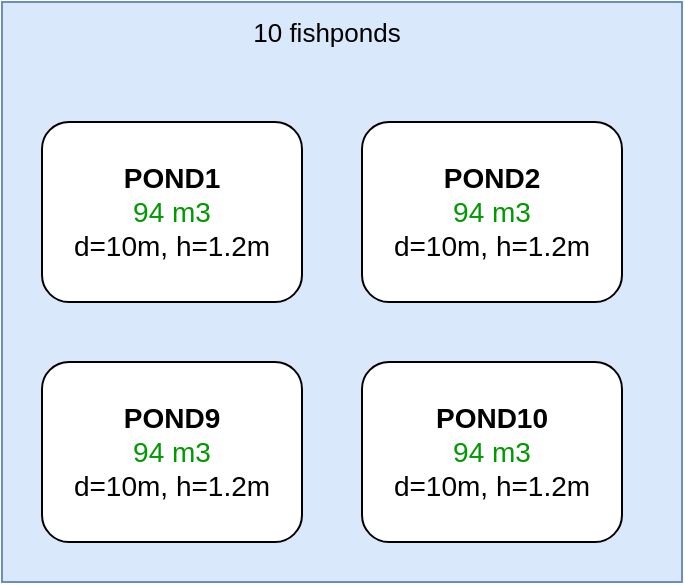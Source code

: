 <mxfile version="28.0.6">
  <diagram name="Page-1" id="jO6NGmC_snZTJSHUfyaC">
    <mxGraphModel dx="1426" dy="783" grid="1" gridSize="10" guides="1" tooltips="1" connect="1" arrows="1" fold="1" page="1" pageScale="1" pageWidth="850" pageHeight="1100" math="0" shadow="0">
      <root>
        <mxCell id="0" />
        <mxCell id="1" parent="0" />
        <mxCell id="IzuPZg_WpuA0A9nUFMuE-6" value="&lt;p&gt;&lt;br&gt;&lt;/p&gt;" style="rounded=0;whiteSpace=wrap;html=1;fillColor=#dae8fc;strokeColor=#6c8ebf;" vertex="1" parent="1">
          <mxGeometry x="10" y="10" width="340" height="290" as="geometry" />
        </mxCell>
        <mxCell id="IzuPZg_WpuA0A9nUFMuE-1" value="&lt;b&gt;&lt;font style=&quot;font-size: 14px;&quot;&gt;POND1&lt;/font&gt;&lt;/b&gt;&lt;div&gt;&lt;font style=&quot;color: rgb(0, 153, 0); font-size: 14px;&quot;&gt;94 m3&lt;/font&gt;&lt;/div&gt;&lt;div&gt;&lt;font style=&quot;font-size: 14px;&quot;&gt;d=10m, h=1.2m&lt;/font&gt;&lt;/div&gt;" style="rounded=1;whiteSpace=wrap;html=1;" vertex="1" parent="1">
          <mxGeometry x="30" y="70" width="130" height="90" as="geometry" />
        </mxCell>
        <mxCell id="IzuPZg_WpuA0A9nUFMuE-2" value="&lt;b&gt;&lt;font style=&quot;font-size: 14px;&quot;&gt;POND2&lt;/font&gt;&lt;/b&gt;&lt;div&gt;&lt;font style=&quot;color: rgb(0, 153, 0); font-size: 14px;&quot;&gt;94 m3&lt;/font&gt;&lt;/div&gt;&lt;div&gt;&lt;font style=&quot;font-size: 14px;&quot;&gt;d=10m, h=1.2m&lt;/font&gt;&lt;/div&gt;" style="rounded=1;whiteSpace=wrap;html=1;" vertex="1" parent="1">
          <mxGeometry x="190" y="70" width="130" height="90" as="geometry" />
        </mxCell>
        <mxCell id="IzuPZg_WpuA0A9nUFMuE-3" value="&lt;b&gt;&lt;font style=&quot;font-size: 14px;&quot;&gt;POND9&lt;/font&gt;&lt;/b&gt;&lt;div&gt;&lt;font style=&quot;color: rgb(0, 153, 0); font-size: 14px;&quot;&gt;94 m3&lt;/font&gt;&lt;/div&gt;&lt;div&gt;&lt;font style=&quot;font-size: 14px;&quot;&gt;d=10m, h=1.2m&lt;/font&gt;&lt;/div&gt;" style="rounded=1;whiteSpace=wrap;html=1;" vertex="1" parent="1">
          <mxGeometry x="30" y="190" width="130" height="90" as="geometry" />
        </mxCell>
        <mxCell id="IzuPZg_WpuA0A9nUFMuE-4" value="&lt;b&gt;&lt;font style=&quot;font-size: 14px;&quot;&gt;POND10&lt;/font&gt;&lt;/b&gt;&lt;div&gt;&lt;font style=&quot;color: rgb(0, 153, 0); font-size: 14px;&quot;&gt;94 m3&lt;/font&gt;&lt;/div&gt;&lt;div&gt;&lt;font style=&quot;font-size: 14px;&quot;&gt;d=10m, h=1.2m&lt;/font&gt;&lt;/div&gt;" style="rounded=1;whiteSpace=wrap;html=1;" vertex="1" parent="1">
          <mxGeometry x="190" y="190" width="130" height="90" as="geometry" />
        </mxCell>
        <mxCell id="IzuPZg_WpuA0A9nUFMuE-7" value="&lt;font style=&quot;font-size: 13px;&quot;&gt;10 fishponds&lt;/font&gt;" style="text;html=1;align=center;verticalAlign=middle;whiteSpace=wrap;rounded=0;" vertex="1" parent="1">
          <mxGeometry x="100" y="10" width="145" height="30" as="geometry" />
        </mxCell>
      </root>
    </mxGraphModel>
  </diagram>
</mxfile>
